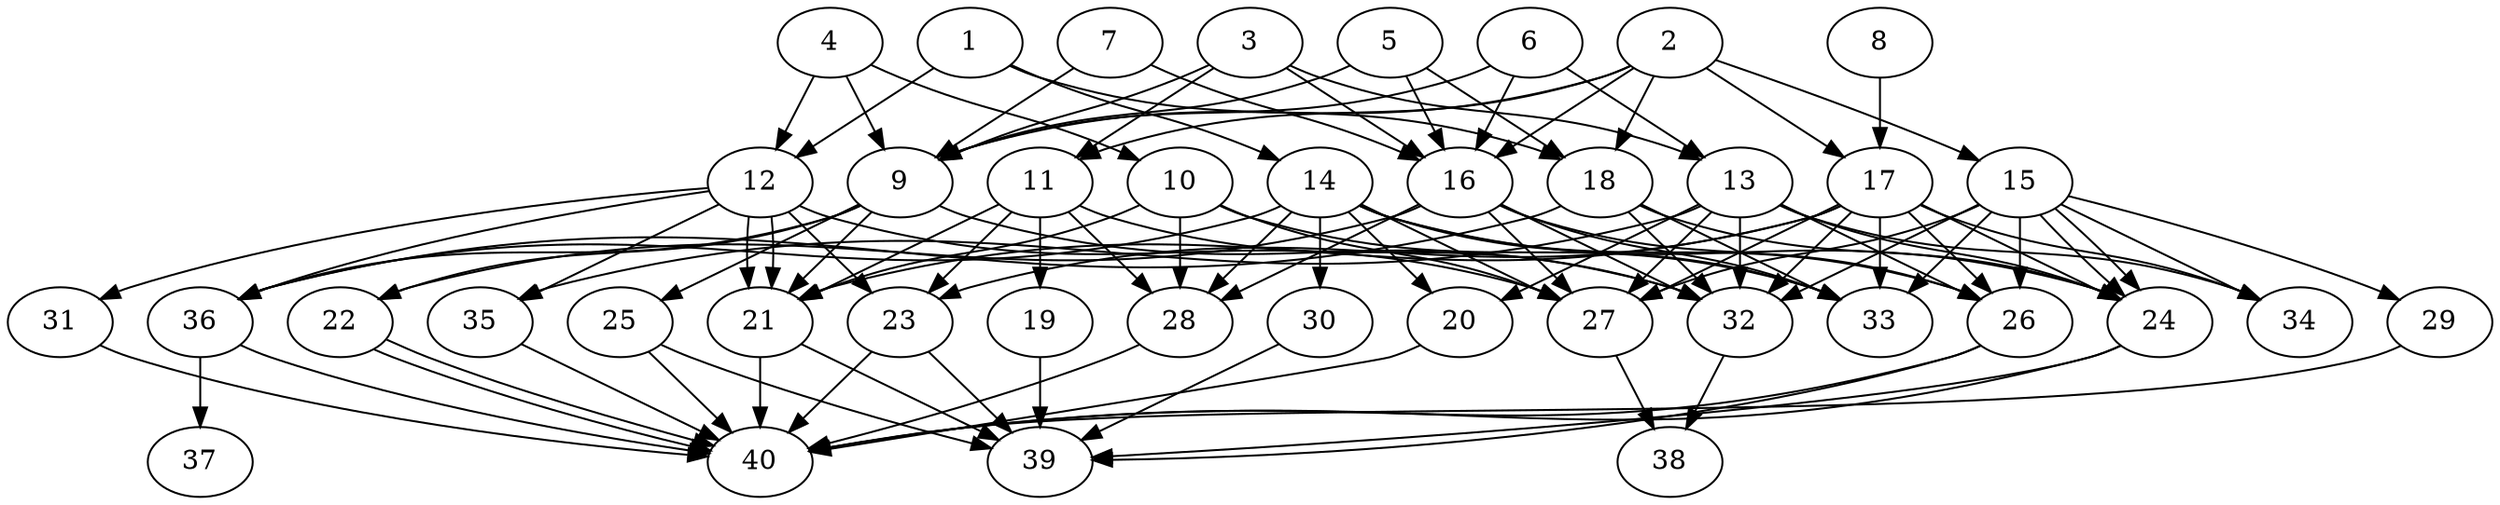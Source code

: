 // DAG automatically generated by daggen at Tue Aug  6 16:28:35 2019
// ./daggen --dot -n 40 --ccr 0.5 --fat 0.7 --regular 0.5 --density 0.7 --mindata 5242880 --maxdata 52428800 
digraph G {
  1 [size="17983488", alpha="0.19", expect_size="8991744"] 
  1 -> 12 [size ="8991744"]
  1 -> 14 [size ="8991744"]
  1 -> 18 [size ="8991744"]
  2 [size="48830464", alpha="0.06", expect_size="24415232"] 
  2 -> 9 [size ="24415232"]
  2 -> 11 [size ="24415232"]
  2 -> 15 [size ="24415232"]
  2 -> 16 [size ="24415232"]
  2 -> 17 [size ="24415232"]
  2 -> 18 [size ="24415232"]
  3 [size="31631360", alpha="0.12", expect_size="15815680"] 
  3 -> 9 [size ="15815680"]
  3 -> 11 [size ="15815680"]
  3 -> 13 [size ="15815680"]
  3 -> 16 [size ="15815680"]
  4 [size="65298432", alpha="0.08", expect_size="32649216"] 
  4 -> 9 [size ="32649216"]
  4 -> 10 [size ="32649216"]
  4 -> 12 [size ="32649216"]
  5 [size="16869376", alpha="0.05", expect_size="8434688"] 
  5 -> 9 [size ="8434688"]
  5 -> 16 [size ="8434688"]
  5 -> 18 [size ="8434688"]
  6 [size="36575232", alpha="0.04", expect_size="18287616"] 
  6 -> 9 [size ="18287616"]
  6 -> 13 [size ="18287616"]
  6 -> 16 [size ="18287616"]
  7 [size="87334912", alpha="0.14", expect_size="43667456"] 
  7 -> 9 [size ="43667456"]
  7 -> 16 [size ="43667456"]
  8 [size="78432256", alpha="0.17", expect_size="39216128"] 
  8 -> 17 [size ="39216128"]
  9 [size="26904576", alpha="0.06", expect_size="13452288"] 
  9 -> 21 [size ="13452288"]
  9 -> 22 [size ="13452288"]
  9 -> 25 [size ="13452288"]
  9 -> 32 [size ="13452288"]
  9 -> 36 [size ="13452288"]
  10 [size="41172992", alpha="0.04", expect_size="20586496"] 
  10 -> 21 [size ="20586496"]
  10 -> 27 [size ="20586496"]
  10 -> 28 [size ="20586496"]
  10 -> 33 [size ="20586496"]
  11 [size="94445568", alpha="0.03", expect_size="47222784"] 
  11 -> 19 [size ="47222784"]
  11 -> 21 [size ="47222784"]
  11 -> 23 [size ="47222784"]
  11 -> 28 [size ="47222784"]
  11 -> 32 [size ="47222784"]
  12 [size="89106432", alpha="0.18", expect_size="44553216"] 
  12 -> 21 [size ="44553216"]
  12 -> 21 [size ="44553216"]
  12 -> 23 [size ="44553216"]
  12 -> 27 [size ="44553216"]
  12 -> 31 [size ="44553216"]
  12 -> 35 [size ="44553216"]
  12 -> 36 [size ="44553216"]
  13 [size="20819968", alpha="0.18", expect_size="10409984"] 
  13 -> 20 [size ="10409984"]
  13 -> 24 [size ="10409984"]
  13 -> 26 [size ="10409984"]
  13 -> 27 [size ="10409984"]
  13 -> 32 [size ="10409984"]
  13 -> 34 [size ="10409984"]
  13 -> 35 [size ="10409984"]
  14 [size="75341824", alpha="0.02", expect_size="37670912"] 
  14 -> 20 [size ="37670912"]
  14 -> 24 [size ="37670912"]
  14 -> 26 [size ="37670912"]
  14 -> 27 [size ="37670912"]
  14 -> 28 [size ="37670912"]
  14 -> 30 [size ="37670912"]
  14 -> 33 [size ="37670912"]
  14 -> 36 [size ="37670912"]
  15 [size="18075648", alpha="0.14", expect_size="9037824"] 
  15 -> 24 [size ="9037824"]
  15 -> 24 [size ="9037824"]
  15 -> 26 [size ="9037824"]
  15 -> 27 [size ="9037824"]
  15 -> 29 [size ="9037824"]
  15 -> 32 [size ="9037824"]
  15 -> 33 [size ="9037824"]
  15 -> 34 [size ="9037824"]
  16 [size="39352320", alpha="0.17", expect_size="19676160"] 
  16 -> 22 [size ="19676160"]
  16 -> 26 [size ="19676160"]
  16 -> 27 [size ="19676160"]
  16 -> 28 [size ="19676160"]
  16 -> 32 [size ="19676160"]
  16 -> 33 [size ="19676160"]
  17 [size="56244224", alpha="0.15", expect_size="28122112"] 
  17 -> 21 [size ="28122112"]
  17 -> 23 [size ="28122112"]
  17 -> 24 [size ="28122112"]
  17 -> 26 [size ="28122112"]
  17 -> 27 [size ="28122112"]
  17 -> 32 [size ="28122112"]
  17 -> 33 [size ="28122112"]
  17 -> 34 [size ="28122112"]
  18 [size="26224640", alpha="0.15", expect_size="13112320"] 
  18 -> 24 [size ="13112320"]
  18 -> 32 [size ="13112320"]
  18 -> 33 [size ="13112320"]
  18 -> 36 [size ="13112320"]
  19 [size="13207552", alpha="0.14", expect_size="6603776"] 
  19 -> 39 [size ="6603776"]
  20 [size="41291776", alpha="0.20", expect_size="20645888"] 
  20 -> 40 [size ="20645888"]
  21 [size="59648000", alpha="0.07", expect_size="29824000"] 
  21 -> 39 [size ="29824000"]
  21 -> 40 [size ="29824000"]
  22 [size="72361984", alpha="0.02", expect_size="36180992"] 
  22 -> 40 [size ="36180992"]
  22 -> 40 [size ="36180992"]
  23 [size="61042688", alpha="0.02", expect_size="30521344"] 
  23 -> 39 [size ="30521344"]
  23 -> 40 [size ="30521344"]
  24 [size="50606080", alpha="0.13", expect_size="25303040"] 
  24 -> 39 [size ="25303040"]
  24 -> 40 [size ="25303040"]
  25 [size="62392320", alpha="0.05", expect_size="31196160"] 
  25 -> 39 [size ="31196160"]
  25 -> 40 [size ="31196160"]
  26 [size="34881536", alpha="0.04", expect_size="17440768"] 
  26 -> 39 [size ="17440768"]
  26 -> 40 [size ="17440768"]
  27 [size="18923520", alpha="0.18", expect_size="9461760"] 
  27 -> 38 [size ="9461760"]
  28 [size="91240448", alpha="0.07", expect_size="45620224"] 
  28 -> 40 [size ="45620224"]
  29 [size="66308096", alpha="0.19", expect_size="33154048"] 
  29 -> 40 [size ="33154048"]
  30 [size="39968768", alpha="0.18", expect_size="19984384"] 
  30 -> 39 [size ="19984384"]
  31 [size="39198720", alpha="0.14", expect_size="19599360"] 
  31 -> 40 [size ="19599360"]
  32 [size="71499776", alpha="0.08", expect_size="35749888"] 
  32 -> 38 [size ="35749888"]
  33 [size="80846848", alpha="0.03", expect_size="40423424"] 
  34 [size="88383488", alpha="0.12", expect_size="44191744"] 
  35 [size="54552576", alpha="0.03", expect_size="27276288"] 
  35 -> 40 [size ="27276288"]
  36 [size="80109568", alpha="0.20", expect_size="40054784"] 
  36 -> 37 [size ="40054784"]
  36 -> 40 [size ="40054784"]
  37 [size="96774144", alpha="0.07", expect_size="48387072"] 
  38 [size="87023616", alpha="0.16", expect_size="43511808"] 
  39 [size="24430592", alpha="0.07", expect_size="12215296"] 
  40 [size="19791872", alpha="0.04", expect_size="9895936"] 
}
